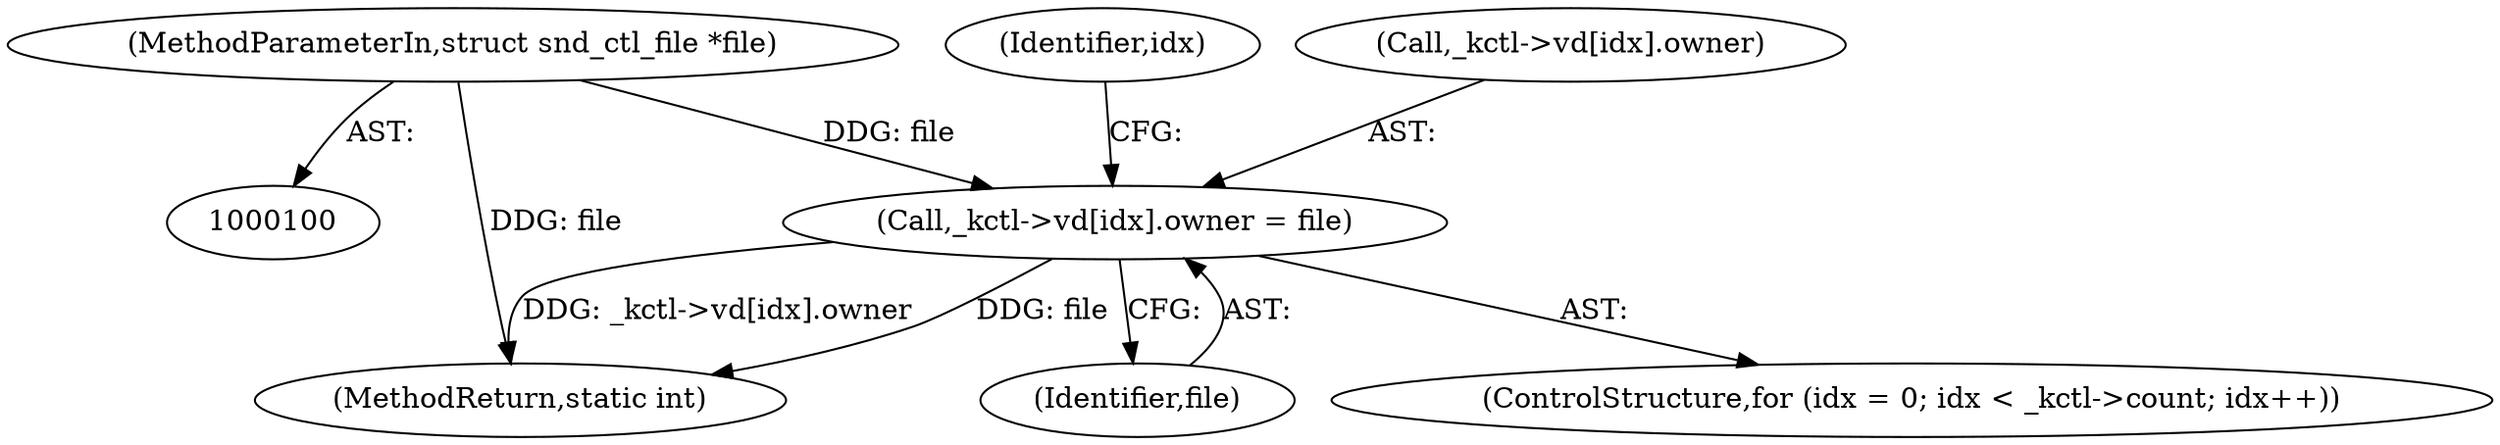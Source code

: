 digraph "0_linux_82262a46627bebb0febcc26664746c25cef08563@pointer" {
"1000101" [label="(MethodParameterIn,struct snd_ctl_file *file)"];
"1000510" [label="(Call,_kctl->vd[idx].owner = file)"];
"1000509" [label="(Identifier,idx)"];
"1000101" [label="(MethodParameterIn,struct snd_ctl_file *file)"];
"1000499" [label="(ControlStructure,for (idx = 0; idx < _kctl->count; idx++))"];
"1000546" [label="(MethodReturn,static int)"];
"1000510" [label="(Call,_kctl->vd[idx].owner = file)"];
"1000511" [label="(Call,_kctl->vd[idx].owner)"];
"1000518" [label="(Identifier,file)"];
"1000101" -> "1000100"  [label="AST: "];
"1000101" -> "1000546"  [label="DDG: file"];
"1000101" -> "1000510"  [label="DDG: file"];
"1000510" -> "1000499"  [label="AST: "];
"1000510" -> "1000518"  [label="CFG: "];
"1000511" -> "1000510"  [label="AST: "];
"1000518" -> "1000510"  [label="AST: "];
"1000509" -> "1000510"  [label="CFG: "];
"1000510" -> "1000546"  [label="DDG: _kctl->vd[idx].owner"];
"1000510" -> "1000546"  [label="DDG: file"];
}
